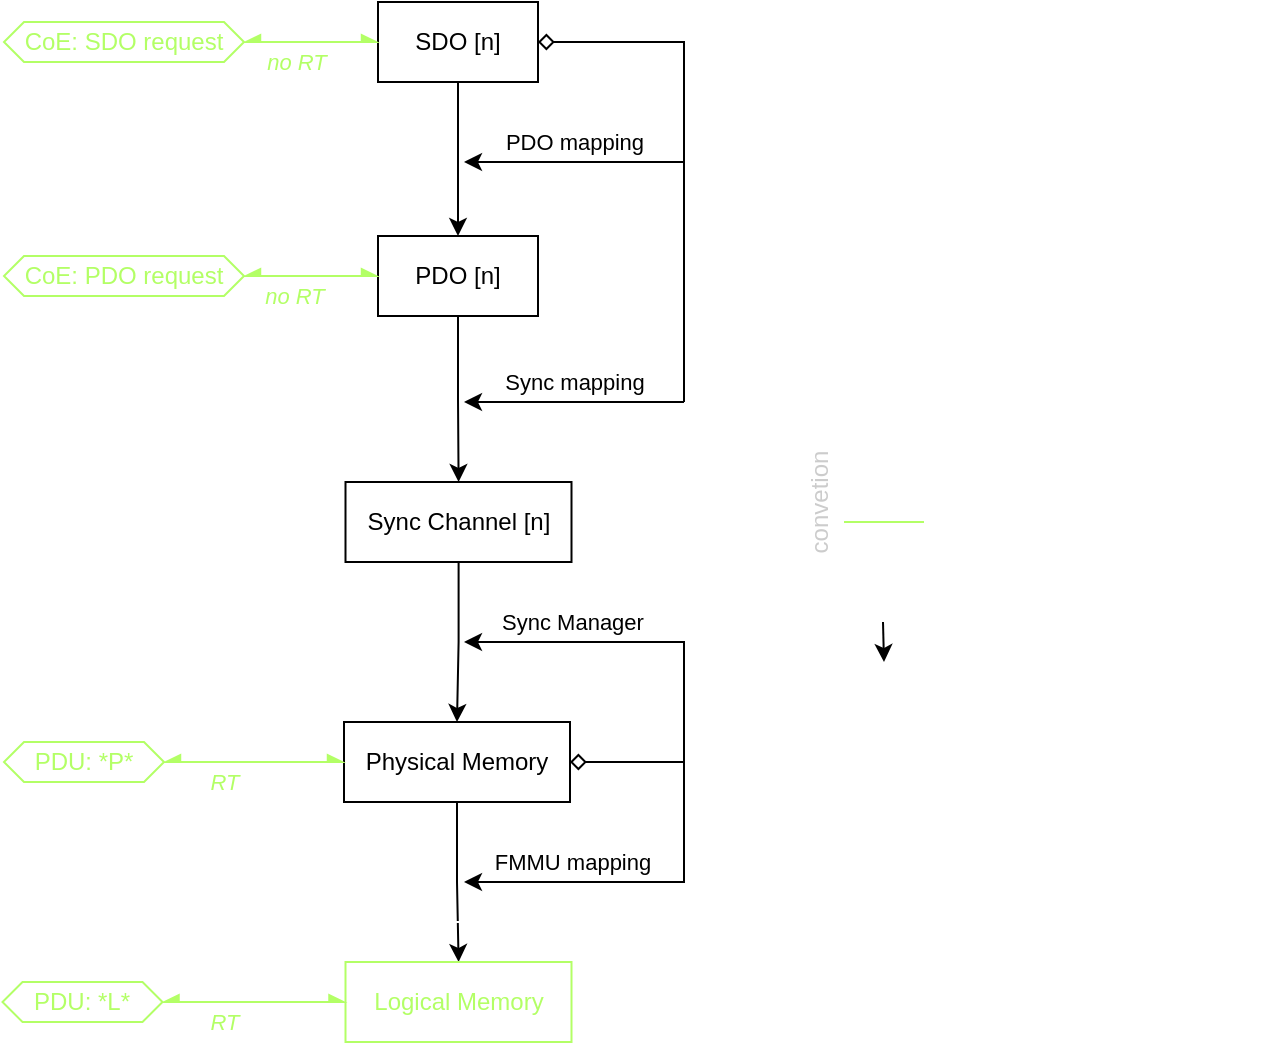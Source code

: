 <mxfile version="20.6.2" type="device" pages="3"><diagram id="xSo2HiY1L23VHxw0pO5f" name="coe-mapping"><mxGraphModel dx="1315" dy="776" grid="1" gridSize="10" guides="1" tooltips="1" connect="1" arrows="1" fold="1" page="1" pageScale="1" pageWidth="413" pageHeight="291" math="0" shadow="0"><root><mxCell id="0"/><mxCell id="1" parent="0"/><mxCell id="4Ru6zImF6eiVH4bG0zJ7-3" style="edgeStyle=orthogonalEdgeStyle;rounded=0;orthogonalLoop=1;jettySize=auto;html=1;" parent="1" source="4Ru6zImF6eiVH4bG0zJ7-1" target="4Ru6zImF6eiVH4bG0zJ7-2" edge="1"><mxGeometry relative="1" as="geometry"/></mxCell><mxCell id="4Ru6zImF6eiVH4bG0zJ7-1" value="SDO [n]" style="rounded=0;whiteSpace=wrap;html=1;" parent="1" vertex="1"><mxGeometry x="167" y="40" width="80" height="40" as="geometry"/></mxCell><mxCell id="4Ru6zImF6eiVH4bG0zJ7-5" style="edgeStyle=orthogonalEdgeStyle;rounded=0;orthogonalLoop=1;jettySize=auto;html=1;" parent="1" source="4Ru6zImF6eiVH4bG0zJ7-2" target="4Ru6zImF6eiVH4bG0zJ7-4" edge="1"><mxGeometry relative="1" as="geometry"/></mxCell><mxCell id="4Ru6zImF6eiVH4bG0zJ7-2" value="PDO [n]" style="rounded=0;whiteSpace=wrap;html=1;" parent="1" vertex="1"><mxGeometry x="167" y="157" width="80" height="40" as="geometry"/></mxCell><mxCell id="4Ru6zImF6eiVH4bG0zJ7-7" style="edgeStyle=orthogonalEdgeStyle;rounded=0;orthogonalLoop=1;jettySize=auto;html=1;" parent="1" source="4Ru6zImF6eiVH4bG0zJ7-4" target="4Ru6zImF6eiVH4bG0zJ7-6" edge="1"><mxGeometry relative="1" as="geometry"/></mxCell><mxCell id="4Ru6zImF6eiVH4bG0zJ7-4" value="Sync Channel [n]" style="rounded=0;whiteSpace=wrap;html=1;" parent="1" vertex="1"><mxGeometry x="150.75" y="280" width="113" height="40" as="geometry"/></mxCell><mxCell id="4Ru6zImF6eiVH4bG0zJ7-9" style="edgeStyle=orthogonalEdgeStyle;rounded=0;orthogonalLoop=1;jettySize=auto;html=1;" parent="1" source="4Ru6zImF6eiVH4bG0zJ7-6" target="4Ru6zImF6eiVH4bG0zJ7-8" edge="1"><mxGeometry relative="1" as="geometry"/></mxCell><mxCell id="4Ru6zImF6eiVH4bG0zJ7-6" value="Physical Memory" style="rounded=0;whiteSpace=wrap;html=1;" parent="1" vertex="1"><mxGeometry x="150" y="400" width="113" height="40" as="geometry"/></mxCell><mxCell id="4Ru6zImF6eiVH4bG0zJ7-8" value="Logical Memory" style="rounded=0;whiteSpace=wrap;html=1;fontColor=#B3FF66;strokeColor=#B3FF66;" parent="1" vertex="1"><mxGeometry x="150.75" y="520" width="113" height="40" as="geometry"/></mxCell><mxCell id="4Ru6zImF6eiVH4bG0zJ7-11" value="" style="endArrow=diamond;html=1;rounded=0;startArrow=none;startFill=0;endFill=0;" parent="1" target="4Ru6zImF6eiVH4bG0zJ7-1" edge="1"><mxGeometry width="50" height="50" relative="1" as="geometry"><mxPoint x="320" y="240" as="sourcePoint"/><mxPoint x="270" y="180" as="targetPoint"/><Array as="points"><mxPoint x="320" y="60"/></Array></mxGeometry></mxCell><mxCell id="4Ru6zImF6eiVH4bG0zJ7-12" value="" style="endArrow=classic;html=1;rounded=0;" parent="1" edge="1"><mxGeometry width="50" height="50" relative="1" as="geometry"><mxPoint x="320" y="120" as="sourcePoint"/><mxPoint x="210" y="120" as="targetPoint"/></mxGeometry></mxCell><mxCell id="4Ru6zImF6eiVH4bG0zJ7-14" value="PDO mapping" style="edgeLabel;html=1;align=center;verticalAlign=middle;resizable=0;points=[];labelBackgroundColor=none;" parent="4Ru6zImF6eiVH4bG0zJ7-12" vertex="1" connectable="0"><mxGeometry x="0.226" y="1" relative="1" as="geometry"><mxPoint x="12" y="-11" as="offset"/></mxGeometry></mxCell><mxCell id="4Ru6zImF6eiVH4bG0zJ7-13" value="" style="endArrow=classic;html=1;rounded=0;" parent="1" edge="1"><mxGeometry width="50" height="50" relative="1" as="geometry"><mxPoint x="320" y="240" as="sourcePoint"/><mxPoint x="210" y="240" as="targetPoint"/></mxGeometry></mxCell><mxCell id="4Ru6zImF6eiVH4bG0zJ7-15" value="Sync mapping" style="edgeLabel;html=1;align=center;verticalAlign=middle;resizable=0;points=[];labelBackgroundColor=none;" parent="4Ru6zImF6eiVH4bG0zJ7-13" vertex="1" connectable="0"><mxGeometry x="-0.445" y="-1" relative="1" as="geometry"><mxPoint x="-25" y="-9" as="offset"/></mxGeometry></mxCell><mxCell id="4Ru6zImF6eiVH4bG0zJ7-16" value="" style="endArrow=diamond;html=1;rounded=0;startArrow=none;startFill=0;endFill=0;" parent="1" target="4Ru6zImF6eiVH4bG0zJ7-6" edge="1"><mxGeometry width="50" height="50" relative="1" as="geometry"><mxPoint x="320" y="420" as="sourcePoint"/><mxPoint x="280" y="420" as="targetPoint"/><Array as="points"/></mxGeometry></mxCell><mxCell id="4Ru6zImF6eiVH4bG0zJ7-17" value="" style="endArrow=classic;html=1;rounded=0;" parent="1" edge="1"><mxGeometry width="50" height="50" relative="1" as="geometry"><mxPoint x="320" y="420" as="sourcePoint"/><mxPoint x="210" y="360" as="targetPoint"/><Array as="points"><mxPoint x="320" y="360"/></Array></mxGeometry></mxCell><mxCell id="4Ru6zImF6eiVH4bG0zJ7-19" value="Sync Manager" style="edgeLabel;html=1;align=center;verticalAlign=middle;resizable=0;points=[];labelBackgroundColor=none;" parent="4Ru6zImF6eiVH4bG0zJ7-17" vertex="1" connectable="0"><mxGeometry x="0.278" y="-3" relative="1" as="geometry"><mxPoint x="-8" y="-7" as="offset"/></mxGeometry></mxCell><mxCell id="4Ru6zImF6eiVH4bG0zJ7-18" value="" style="endArrow=classic;html=1;rounded=0;" parent="1" edge="1"><mxGeometry width="50" height="50" relative="1" as="geometry"><mxPoint x="320" y="420" as="sourcePoint"/><mxPoint x="210" y="480" as="targetPoint"/><Array as="points"><mxPoint x="320" y="480"/></Array></mxGeometry></mxCell><mxCell id="4Ru6zImF6eiVH4bG0zJ7-20" value="FMMU mapping" style="edgeLabel;html=1;align=center;verticalAlign=middle;resizable=0;points=[];labelBackgroundColor=none;" parent="4Ru6zImF6eiVH4bG0zJ7-18" vertex="1" connectable="0"><mxGeometry x="-0.031" y="-1" relative="1" as="geometry"><mxPoint x="-34" y="-9" as="offset"/></mxGeometry></mxCell><mxCell id="4Ru6zImF6eiVH4bG0zJ7-23" style="edgeStyle=orthogonalEdgeStyle;rounded=0;orthogonalLoop=1;jettySize=auto;html=1;startArrow=async;startFill=1;endArrow=async;endFill=1;strokeColor=#B3FF66;" parent="1" source="4Ru6zImF6eiVH4bG0zJ7-21" target="4Ru6zImF6eiVH4bG0zJ7-1" edge="1"><mxGeometry relative="1" as="geometry"/></mxCell><mxCell id="4Ru6zImF6eiVH4bG0zJ7-36" value="no RT" style="edgeLabel;html=1;align=center;verticalAlign=middle;resizable=0;points=[];fontColor=#B3FF66;fontStyle=2;labelBackgroundColor=none;" parent="4Ru6zImF6eiVH4bG0zJ7-23" vertex="1" connectable="0"><mxGeometry x="-0.244" y="-2" relative="1" as="geometry"><mxPoint y="8" as="offset"/></mxGeometry></mxCell><mxCell id="4Ru6zImF6eiVH4bG0zJ7-21" value="CoE: SDO request" style="shape=hexagon;perimeter=hexagonPerimeter2;whiteSpace=wrap;html=1;fixedSize=1;size=10;fontColor=#B3FF66;strokeColor=#B3FF66;" parent="1" vertex="1"><mxGeometry x="-20" y="50" width="120" height="20" as="geometry"/></mxCell><mxCell id="4Ru6zImF6eiVH4bG0zJ7-24" style="edgeStyle=orthogonalEdgeStyle;rounded=0;orthogonalLoop=1;jettySize=auto;html=1;startArrow=async;startFill=1;endArrow=async;endFill=1;strokeColor=#B3FF66;" parent="1" source="4Ru6zImF6eiVH4bG0zJ7-25" target="4Ru6zImF6eiVH4bG0zJ7-2" edge="1"><mxGeometry relative="1" as="geometry"><mxPoint x="167" y="177" as="targetPoint"/></mxGeometry></mxCell><mxCell id="4Ru6zImF6eiVH4bG0zJ7-34" value="no RT" style="edgeLabel;html=1;align=center;verticalAlign=middle;resizable=0;points=[];fontColor=#B3FF66;fontStyle=2;labelBackgroundColor=none;" parent="4Ru6zImF6eiVH4bG0zJ7-24" vertex="1" connectable="0"><mxGeometry x="-0.265" relative="1" as="geometry"><mxPoint y="10" as="offset"/></mxGeometry></mxCell><mxCell id="4Ru6zImF6eiVH4bG0zJ7-25" value="CoE: PDO request" style="shape=hexagon;perimeter=hexagonPerimeter2;whiteSpace=wrap;html=1;fixedSize=1;size=10;fontColor=#B3FF66;strokeColor=#B3FF66;" parent="1" vertex="1"><mxGeometry x="-20" y="167" width="120" height="20" as="geometry"/></mxCell><mxCell id="4Ru6zImF6eiVH4bG0zJ7-28" style="edgeStyle=orthogonalEdgeStyle;rounded=0;orthogonalLoop=1;jettySize=auto;html=1;startArrow=async;startFill=1;endArrow=async;endFill=1;strokeColor=#B3FF66;strokeWidth=1;" parent="1" source="4Ru6zImF6eiVH4bG0zJ7-29" target="4Ru6zImF6eiVH4bG0zJ7-6" edge="1"><mxGeometry relative="1" as="geometry"><mxPoint x="150.75" y="419.034" as="targetPoint"/></mxGeometry></mxCell><mxCell id="4Ru6zImF6eiVH4bG0zJ7-32" value="RT" style="edgeLabel;html=1;align=center;verticalAlign=middle;resizable=0;points=[];fontColor=#B3FF66;fontStyle=2;labelBackgroundColor=none;" parent="4Ru6zImF6eiVH4bG0zJ7-28" vertex="1" connectable="0"><mxGeometry x="-0.284" relative="1" as="geometry"><mxPoint x="-2" y="10" as="offset"/></mxGeometry></mxCell><mxCell id="4Ru6zImF6eiVH4bG0zJ7-29" value="PDU: *P*" style="shape=hexagon;perimeter=hexagonPerimeter2;whiteSpace=wrap;html=1;fixedSize=1;size=10;fontColor=#B3FF66;strokeColor=#B3FF66;" parent="1" vertex="1"><mxGeometry x="-20" y="410" width="80" height="20" as="geometry"/></mxCell><mxCell id="4Ru6zImF6eiVH4bG0zJ7-30" style="edgeStyle=orthogonalEdgeStyle;rounded=0;orthogonalLoop=1;jettySize=auto;html=1;startArrow=async;startFill=1;endArrow=async;endFill=1;strokeColor=#B3FF66;" parent="1" source="4Ru6zImF6eiVH4bG0zJ7-31" target="4Ru6zImF6eiVH4bG0zJ7-8" edge="1"><mxGeometry relative="1" as="geometry"><mxPoint x="150" y="539.034" as="targetPoint"/></mxGeometry></mxCell><mxCell id="4Ru6zImF6eiVH4bG0zJ7-33" value="RT" style="edgeLabel;html=1;align=center;verticalAlign=middle;resizable=0;points=[];fontColor=#B3FF66;fontStyle=2;labelBackgroundColor=none;" parent="4Ru6zImF6eiVH4bG0zJ7-30" vertex="1" connectable="0"><mxGeometry x="-0.265" y="3" relative="1" as="geometry"><mxPoint x="-3" y="13" as="offset"/></mxGeometry></mxCell><mxCell id="4Ru6zImF6eiVH4bG0zJ7-31" value="PDU: *L*" style="shape=hexagon;perimeter=hexagonPerimeter2;whiteSpace=wrap;html=1;fixedSize=1;size=10;fontColor=#B3FF66;strokeColor=#B3FF66;" parent="1" vertex="1"><mxGeometry x="-20.75" y="530" width="80" height="20" as="geometry"/></mxCell><mxCell id="qfV8nekkNqnrZ_I5vlqD-1" value="X" style="shape=hexagon;perimeter=hexagonPerimeter2;whiteSpace=wrap;html=1;fixedSize=1;strokeColor=#FFFFFF;fontColor=#FFFFFF;size=10;" parent="1" vertex="1"><mxGeometry x="400" y="230" width="40" height="20" as="geometry"/></mxCell><mxCell id="qfV8nekkNqnrZ_I5vlqD-2" value="X" style="rounded=0;whiteSpace=wrap;html=1;strokeColor=#FFFFFF;fontColor=#FFFFFF;" parent="1" vertex="1"><mxGeometry x="400" y="260" width="40" height="20" as="geometry"/></mxCell><mxCell id="qfV8nekkNqnrZ_I5vlqD-3" value="" style="endArrow=none;html=1;rounded=0;strokeColor=#B3FF66;strokeWidth=1;fontColor=#FFFFFF;" parent="1" edge="1"><mxGeometry width="50" height="50" relative="1" as="geometry"><mxPoint x="400" y="300.0" as="sourcePoint"/><mxPoint x="440" y="300.0" as="targetPoint"/></mxGeometry></mxCell><mxCell id="qfV8nekkNqnrZ_I5vlqD-4" value="exterior to slave" style="text;html=1;strokeColor=none;fillColor=none;align=left;verticalAlign=middle;whiteSpace=wrap;rounded=0;fontColor=#FFFFFF;" parent="1" vertex="1"><mxGeometry x="450" y="290" width="100" height="20" as="geometry"/></mxCell><mxCell id="qfV8nekkNqnrZ_I5vlqD-5" value="memory" style="text;html=1;strokeColor=none;fillColor=none;align=left;verticalAlign=middle;whiteSpace=wrap;rounded=0;fontColor=#FFFFFF;" parent="1" vertex="1"><mxGeometry x="450" y="260" width="100" height="20" as="geometry"/></mxCell><mxCell id="qfV8nekkNqnrZ_I5vlqD-6" value="imperative / event&amp;nbsp;interaction" style="text;html=1;strokeColor=none;fillColor=none;align=left;verticalAlign=middle;whiteSpace=wrap;rounded=0;fontColor=#FFFFFF;" parent="1" vertex="1"><mxGeometry x="450" y="230" width="170" height="20" as="geometry"/></mxCell><mxCell id="qfV8nekkNqnrZ_I5vlqD-7" value="" style="group" parent="1" vertex="1" connectable="0"><mxGeometry x="410" y="320" width="30" height="20" as="geometry"/></mxCell><mxCell id="qfV8nekkNqnrZ_I5vlqD-8" value="" style="endArrow=none;html=1;rounded=0;strokeColor=#FFFFFF;strokeWidth=1;fontColor=#FFFFFF;endFill=0;" parent="qfV8nekkNqnrZ_I5vlqD-7" edge="1"><mxGeometry width="50" height="50" relative="1" as="geometry"><mxPoint as="sourcePoint"/><mxPoint y="20" as="targetPoint"/></mxGeometry></mxCell><mxCell id="qfV8nekkNqnrZ_I5vlqD-9" value="" style="endArrow=classic;html=1;rounded=0;strokeColor=#FFFFFF;strokeWidth=1;fontColor=#FFFFFF;" parent="qfV8nekkNqnrZ_I5vlqD-7" edge="1"><mxGeometry width="50" height="50" relative="1" as="geometry"><mxPoint x="30" y="10" as="sourcePoint"/><mxPoint y="10" as="targetPoint"/></mxGeometry></mxCell><mxCell id="qfV8nekkNqnrZ_I5vlqD-10" value="controled memory copy" style="text;html=1;strokeColor=none;fillColor=none;align=left;verticalAlign=middle;whiteSpace=wrap;rounded=0;fontColor=#FFFFFF;" parent="1" vertex="1"><mxGeometry x="450" y="320" width="140" height="20" as="geometry"/></mxCell><mxCell id="iK2GSKaK-kGXfbY0NL2C-1" value="convetion" style="text;html=1;strokeColor=none;fillColor=none;align=center;verticalAlign=middle;whiteSpace=wrap;rounded=0;fontColor=#CCCCCC;rotation=-90;" parent="1" vertex="1"><mxGeometry x="363" y="280" width="50" height="20" as="geometry"/></mxCell><mxCell id="ccjQ7luYCBVObNZ8T_IS-1" value="" style="endArrow=none;dashed=1;html=1;rounded=0;strokeColor=#FFFFFF;strokeWidth=1;fontColor=#FFFFFF;" parent="1" edge="1"><mxGeometry width="50" height="50" relative="1" as="geometry"><mxPoint x="-10" y="500" as="sourcePoint"/><mxPoint x="490" y="500" as="targetPoint"/></mxGeometry></mxCell><mxCell id="ccjQ7luYCBVObNZ8T_IS-3" value="common to all slaves" style="text;html=1;strokeColor=none;fillColor=none;align=left;verticalAlign=middle;whiteSpace=wrap;rounded=0;fontColor=#FFFFFF;labelBackgroundColor=none;" parent="1" vertex="1"><mxGeometry x="390" y="500" width="122" height="30" as="geometry"/></mxCell><mxCell id="ccjQ7luYCBVObNZ8T_IS-4" value="duplicate in each slave" style="text;html=1;strokeColor=none;fillColor=none;align=left;verticalAlign=middle;whiteSpace=wrap;rounded=0;fontColor=#FFFFFF;labelBackgroundColor=none;" parent="1" vertex="1"><mxGeometry x="390" y="470" width="140" height="30" as="geometry"/></mxCell><mxCell id="1z11TyF5do0gvhbxWdwL-1" style="edgeStyle=orthogonalEdgeStyle;rounded=0;orthogonalLoop=1;jettySize=auto;html=1;" parent="1" edge="1"><mxGeometry relative="1" as="geometry"><mxPoint x="419.5" y="350" as="sourcePoint"/><mxPoint x="420" y="370" as="targetPoint"/></mxGeometry></mxCell><mxCell id="1z11TyF5do0gvhbxWdwL-2" value="memory copy" style="text;html=1;strokeColor=none;fillColor=none;align=left;verticalAlign=middle;whiteSpace=wrap;rounded=0;fontColor=#FFFFFF;" parent="1" vertex="1"><mxGeometry x="450" y="350" width="140" height="20" as="geometry"/></mxCell></root></mxGraphModel></diagram><diagram id="_8FAGCXtMd00wYIMLbOl" name="ethercat-protocols"><mxGraphModel dx="1315" dy="1067" grid="1" gridSize="10" guides="1" tooltips="1" connect="1" arrows="1" fold="1" page="1" pageScale="1" pageWidth="413" pageHeight="291" math="0" shadow="0"><root><mxCell id="0"/><mxCell id="1" parent="0"/><mxCell id="b5wkpN0NfMo4dcbJ8pbd-1" style="edgeStyle=orthogonalEdgeStyle;rounded=0;orthogonalLoop=1;jettySize=auto;html=1;strokeColor=#FFFFFF;strokeWidth=1;fontColor=#B3FF66;startArrow=classic;startFill=1;endArrow=none;endFill=0;" parent="1" target="ZF6e5rGpWGo1_K8emj9--1" edge="1"><mxGeometry relative="1" as="geometry"><mxPoint x="220" y="400" as="sourcePoint"/></mxGeometry></mxCell><mxCell id="aYKAqV-2u8CjJugTNmkf-5" value="no RT" style="edgeLabel;html=1;align=center;verticalAlign=middle;resizable=0;points=[];fontColor=#B3FF66;fontStyle=2;labelBackgroundColor=none;" parent="b5wkpN0NfMo4dcbJ8pbd-1" vertex="1" connectable="0"><mxGeometry x="0.254" y="1" relative="1" as="geometry"><mxPoint x="-19" as="offset"/></mxGeometry></mxCell><mxCell id="8XDSwn_1SekS3EZSxUaT-1" value="Physical Memory" style="rounded=0;whiteSpace=wrap;html=1;" parent="1" vertex="1"><mxGeometry x="160" y="400" width="790" height="40" as="geometry"/></mxCell><mxCell id="8XDSwn_1SekS3EZSxUaT-2" style="edgeStyle=orthogonalEdgeStyle;rounded=0;orthogonalLoop=1;jettySize=auto;html=1;startArrow=async;startFill=1;endArrow=async;endFill=1;strokeColor=#B3FF66;strokeWidth=1;entryX=0;entryY=0.25;entryDx=0;entryDy=0;" parent="1" source="8XDSwn_1SekS3EZSxUaT-4" target="8XDSwn_1SekS3EZSxUaT-1" edge="1"><mxGeometry relative="1" as="geometry"><mxPoint x="150.75" y="419.034" as="targetPoint"/></mxGeometry></mxCell><mxCell id="aYKAqV-2u8CjJugTNmkf-4" value="RT" style="edgeLabel;html=1;align=center;verticalAlign=middle;resizable=0;points=[];fontColor=#B3FF66;fontStyle=2;labelBackgroundColor=none;" parent="8XDSwn_1SekS3EZSxUaT-2" vertex="1" connectable="0"><mxGeometry x="0.355" y="1" relative="1" as="geometry"><mxPoint x="-38" y="51" as="offset"/></mxGeometry></mxCell><mxCell id="8XDSwn_1SekS3EZSxUaT-4" value="PDU: *P*" style="shape=hexagon;perimeter=hexagonPerimeter2;whiteSpace=wrap;html=1;fixedSize=1;size=10;fontColor=#B3FF66;strokeColor=#B3FF66;" parent="1" vertex="1"><mxGeometry x="-20" y="380" width="80" height="20" as="geometry"/></mxCell><mxCell id="ZF6e5rGpWGo1_K8emj9--1" value="Mailbox" style="rounded=0;whiteSpace=wrap;html=1;" parent="1" vertex="1"><mxGeometry x="160" y="280" width="120" height="40" as="geometry"/></mxCell><mxCell id="ZF6e5rGpWGo1_K8emj9--2" value="SI&lt;br&gt;(Slave Information)" style="rounded=0;whiteSpace=wrap;html=1;" parent="1" vertex="1"><mxGeometry x="360" y="280" width="120" height="40" as="geometry"/></mxCell><mxCell id="b5wkpN0NfMo4dcbJ8pbd-2" style="edgeStyle=orthogonalEdgeStyle;rounded=0;orthogonalLoop=1;jettySize=auto;html=1;strokeColor=#FFFFFF;strokeWidth=1;fontColor=#B3FF66;startArrow=classic;startFill=1;endArrow=none;endFill=0;" parent="1" target="ZF6e5rGpWGo1_K8emj9--2" edge="1"><mxGeometry relative="1" as="geometry"><mxPoint x="420" y="400" as="sourcePoint"/><mxPoint x="216.517" y="330" as="targetPoint"/></mxGeometry></mxCell><mxCell id="aYKAqV-2u8CjJugTNmkf-6" value="no RT" style="edgeLabel;html=1;align=center;verticalAlign=middle;resizable=0;points=[];fontColor=#B3FF66;fontStyle=2;labelBackgroundColor=none;" parent="b5wkpN0NfMo4dcbJ8pbd-2" vertex="1" connectable="0"><mxGeometry x="0.237" y="3" relative="1" as="geometry"><mxPoint x="-17" as="offset"/></mxGeometry></mxCell><mxCell id="LSwBOfJpBsrTYMr8iFte-1" value="" style="endArrow=classic;html=1;rounded=0;strokeColor=#FFFFFF;strokeWidth=1;fontColor=#B3FF66;startArrow=diamond;startFill=0;" parent="1" edge="1"><mxGeometry width="50" height="50" relative="1" as="geometry"><mxPoint x="320" y="400" as="sourcePoint"/><mxPoint x="220" y="360" as="targetPoint"/><Array as="points"><mxPoint x="320" y="360"/></Array></mxGeometry></mxCell><mxCell id="LSwBOfJpBsrTYMr8iFte-3" value="Sync Channel" style="edgeLabel;html=1;align=center;verticalAlign=middle;resizable=0;points=[];fontColor=#FFFFFF;labelBackgroundColor=none;" parent="LSwBOfJpBsrTYMr8iFte-1" vertex="1" connectable="0"><mxGeometry x="0.669" y="-1" relative="1" as="geometry"><mxPoint x="27" y="-9" as="offset"/></mxGeometry></mxCell><mxCell id="LSwBOfJpBsrTYMr8iFte-2" value="" style="endArrow=classic;html=1;rounded=0;strokeColor=#FFFFFF;strokeWidth=1;fontColor=#B3FF66;startArrow=diamond;startFill=0;" parent="1" edge="1"><mxGeometry width="50" height="50" relative="1" as="geometry"><mxPoint x="520" y="400" as="sourcePoint"/><mxPoint x="420" y="360" as="targetPoint"/><Array as="points"><mxPoint x="520" y="360"/></Array></mxGeometry></mxCell><mxCell id="LSwBOfJpBsrTYMr8iFte-4" value="SIII" style="edgeLabel;html=1;align=center;verticalAlign=middle;resizable=0;points=[];fontColor=#FFFFFF;labelBackgroundColor=none;" parent="LSwBOfJpBsrTYMr8iFte-2" vertex="1" connectable="0"><mxGeometry x="0.07" y="1" relative="1" as="geometry"><mxPoint x="-15" y="-9" as="offset"/></mxGeometry></mxCell><mxCell id="qalwHzUYBj2OZ9GdRqmM-3" style="edgeStyle=orthogonalEdgeStyle;rounded=0;orthogonalLoop=1;jettySize=auto;html=1;strokeColor=#FFFFFF;strokeWidth=1;fontColor=#FFFFFF;startArrow=none;startFill=0;endArrow=classic;endFill=1;exitX=0.5;exitY=1;exitDx=0;exitDy=0;" parent="1" source="qalwHzUYBj2OZ9GdRqmM-1" target="ZF6e5rGpWGo1_K8emj9--1" edge="1"><mxGeometry relative="1" as="geometry"/></mxCell><mxCell id="qalwHzUYBj2OZ9GdRqmM-1" value="CoE" style="rounded=0;whiteSpace=wrap;html=1;" parent="1" vertex="1"><mxGeometry x="110" y="170" width="60" height="40" as="geometry"/></mxCell><mxCell id="qalwHzUYBj2OZ9GdRqmM-6" style="edgeStyle=orthogonalEdgeStyle;rounded=0;orthogonalLoop=1;jettySize=auto;html=1;strokeColor=#FFFFFF;strokeWidth=1;fontColor=#FFFFFF;startArrow=none;startFill=0;endArrow=classic;endFill=1;" parent="1" source="qalwHzUYBj2OZ9GdRqmM-4" target="ZF6e5rGpWGo1_K8emj9--1" edge="1"><mxGeometry relative="1" as="geometry"/></mxCell><mxCell id="qalwHzUYBj2OZ9GdRqmM-4" value="EoE" style="rounded=0;whiteSpace=wrap;html=1;" parent="1" vertex="1"><mxGeometry x="190" y="170" width="60" height="40" as="geometry"/></mxCell><mxCell id="qalwHzUYBj2OZ9GdRqmM-7" style="edgeStyle=orthogonalEdgeStyle;rounded=0;orthogonalLoop=1;jettySize=auto;html=1;strokeColor=#FFFFFF;strokeWidth=1;fontColor=#FFFFFF;startArrow=none;startFill=0;endArrow=classic;endFill=1;" parent="1" source="qalwHzUYBj2OZ9GdRqmM-5" target="ZF6e5rGpWGo1_K8emj9--1" edge="1"><mxGeometry relative="1" as="geometry"/></mxCell><mxCell id="qalwHzUYBj2OZ9GdRqmM-5" value="FoE" style="rounded=0;whiteSpace=wrap;html=1;" parent="1" vertex="1"><mxGeometry x="270" y="170" width="60" height="40" as="geometry"/></mxCell><mxCell id="GpbXIh9yBpMMb-8W58p2-3" style="edgeStyle=orthogonalEdgeStyle;rounded=0;orthogonalLoop=1;jettySize=auto;html=1;strokeColor=#FFFFFF;strokeWidth=1;fontColor=#FFFFFF;startArrow=none;startFill=0;endArrow=classic;endFill=1;" parent="1" source="GpbXIh9yBpMMb-8W58p2-2" edge="1"><mxGeometry relative="1" as="geometry"><mxPoint x="620" y="400" as="targetPoint"/></mxGeometry></mxCell><mxCell id="aYKAqV-2u8CjJugTNmkf-7" value="RT" style="edgeLabel;html=1;align=center;verticalAlign=middle;resizable=0;points=[];fontColor=#B3FF66;fontStyle=2;labelBackgroundColor=none;" parent="GpbXIh9yBpMMb-8W58p2-3" vertex="1" connectable="0"><mxGeometry x="-0.323" relative="1" as="geometry"><mxPoint x="-10" y="3" as="offset"/></mxGeometry></mxCell><mxCell id="GpbXIh9yBpMMb-8W58p2-2" value="Communication State" style="rounded=0;whiteSpace=wrap;html=1;" parent="1" vertex="1"><mxGeometry x="550" y="280" width="140" height="40" as="geometry"/></mxCell><mxCell id="aYKAqV-2u8CjJugTNmkf-1" value="" style="endArrow=classic;html=1;rounded=0;strokeColor=#FFFFFF;strokeWidth=1;fontColor=#B3FF66;startArrow=diamond;startFill=0;" parent="1" edge="1"><mxGeometry width="50" height="50" relative="1" as="geometry"><mxPoint x="720" y="400" as="sourcePoint"/><mxPoint x="620" y="360" as="targetPoint"/><Array as="points"><mxPoint x="720" y="360"/></Array></mxGeometry></mxCell><mxCell id="aYKAqV-2u8CjJugTNmkf-2" value="AR" style="edgeLabel;html=1;align=center;verticalAlign=middle;resizable=0;points=[];fontColor=#FFFFFF;labelBackgroundColor=none;" parent="aYKAqV-2u8CjJugTNmkf-1" vertex="1" connectable="0"><mxGeometry x="0.07" y="1" relative="1" as="geometry"><mxPoint x="-11" y="-9" as="offset"/></mxGeometry></mxCell><mxCell id="IuZp6dSZytiGwndQuAE0-7" style="edgeStyle=orthogonalEdgeStyle;rounded=0;orthogonalLoop=1;jettySize=auto;html=1;strokeColor=#FFFFFF;strokeWidth=1;fontColor=#B3FF66;startArrow=none;startFill=0;endArrow=classic;endFill=1;" parent="1" source="IuZp6dSZytiGwndQuAE0-4" target="qalwHzUYBj2OZ9GdRqmM-5" edge="1"><mxGeometry relative="1" as="geometry"/></mxCell><mxCell id="IuZp6dSZytiGwndQuAE0-4" value="slave file system" style="shape=hexagon;perimeter=hexagonPerimeter2;whiteSpace=wrap;html=1;fixedSize=1;strokeColor=#FFFFFF;fontColor=#FFFFFF;size=10;rotation=-90;" parent="1" vertex="1"><mxGeometry x="240" y="50" width="120" height="20" as="geometry"/></mxCell><mxCell id="IuZp6dSZytiGwndQuAE0-6" style="edgeStyle=orthogonalEdgeStyle;rounded=0;orthogonalLoop=1;jettySize=auto;html=1;strokeColor=#FFFFFF;strokeWidth=1;fontColor=#B3FF66;startArrow=none;startFill=0;endArrow=classic;endFill=1;" parent="1" source="IuZp6dSZytiGwndQuAE0-5" target="qalwHzUYBj2OZ9GdRqmM-4" edge="1"><mxGeometry relative="1" as="geometry"/></mxCell><mxCell id="IuZp6dSZytiGwndQuAE0-5" value="slave local ethernet" style="shape=hexagon;perimeter=hexagonPerimeter2;whiteSpace=wrap;html=1;fixedSize=1;strokeColor=#B3FF66;fontColor=#B3FF66;size=10;rotation=-90;" parent="1" vertex="1"><mxGeometry x="153.5" y="40" width="133" height="20" as="geometry"/></mxCell><mxCell id="IuZp6dSZytiGwndQuAE0-10" style="edgeStyle=orthogonalEdgeStyle;rounded=0;orthogonalLoop=1;jettySize=auto;html=1;strokeColor=#FFFFFF;strokeWidth=1;fontColor=#FFFFFF;startArrow=none;startFill=0;endArrow=classic;endFill=1;" parent="1" source="IuZp6dSZytiGwndQuAE0-1" target="qalwHzUYBj2OZ9GdRqmM-1" edge="1"><mxGeometry relative="1" as="geometry"/></mxCell><mxCell id="IuZp6dSZytiGwndQuAE0-1" value="COE: SDO request" style="shape=hexagon;perimeter=hexagonPerimeter2;whiteSpace=wrap;html=1;fixedSize=1;strokeColor=#FFFFFF;fontColor=#FFFFFF;size=10;rotation=-90;" parent="1" vertex="1"><mxGeometry x="42" y="40" width="130" height="20" as="geometry"/></mxCell><mxCell id="IuZp6dSZytiGwndQuAE0-9" style="edgeStyle=orthogonalEdgeStyle;rounded=0;orthogonalLoop=1;jettySize=auto;html=1;strokeColor=#FFFFFF;strokeWidth=1;fontColor=#FFFFFF;startArrow=none;startFill=0;endArrow=classic;endFill=1;" parent="1" source="IuZp6dSZytiGwndQuAE0-2" target="qalwHzUYBj2OZ9GdRqmM-1" edge="1"><mxGeometry relative="1" as="geometry"/></mxCell><mxCell id="IuZp6dSZytiGwndQuAE0-2" value="COE: PDO request" style="shape=hexagon;perimeter=hexagonPerimeter2;whiteSpace=wrap;html=1;fixedSize=1;strokeColor=#FFFFFF;fontColor=#FFFFFF;size=10;rotation=-90;" parent="1" vertex="1"><mxGeometry x="72" y="40" width="130" height="20" as="geometry"/></mxCell><mxCell id="IuZp6dSZytiGwndQuAE0-11" style="edgeStyle=orthogonalEdgeStyle;rounded=0;orthogonalLoop=1;jettySize=auto;html=1;strokeColor=#FFFFFF;strokeWidth=1;fontColor=#FFFFFF;startArrow=none;startFill=0;endArrow=classic;endFill=1;" parent="1" source="IuZp6dSZytiGwndQuAE0-3" target="qalwHzUYBj2OZ9GdRqmM-1" edge="1"><mxGeometry relative="1" as="geometry"/></mxCell><mxCell id="IuZp6dSZytiGwndQuAE0-3" value="COE: info" style="shape=hexagon;perimeter=hexagonPerimeter2;whiteSpace=wrap;html=1;fixedSize=1;strokeColor=#FFFFFF;fontColor=#FFFFFF;size=10;rotation=-90;" parent="1" vertex="1"><mxGeometry x="127" y="65" width="80" height="20" as="geometry"/></mxCell><mxCell id="IuZp6dSZytiGwndQuAE0-12" value="X" style="shape=hexagon;perimeter=hexagonPerimeter2;whiteSpace=wrap;html=1;fixedSize=1;strokeColor=#FFFFFF;fontColor=#FFFFFF;size=10;" parent="1" vertex="1"><mxGeometry x="540" y="20" width="40" height="20" as="geometry"/></mxCell><mxCell id="IuZp6dSZytiGwndQuAE0-13" value="X" style="rounded=0;whiteSpace=wrap;html=1;strokeColor=#FFFFFF;fontColor=#FFFFFF;" parent="1" vertex="1"><mxGeometry x="540" y="50" width="40" height="20" as="geometry"/></mxCell><mxCell id="IuZp6dSZytiGwndQuAE0-14" value="" style="endArrow=none;html=1;rounded=0;strokeColor=#B3FF66;strokeWidth=1;fontColor=#FFFFFF;" parent="1" edge="1"><mxGeometry width="50" height="50" relative="1" as="geometry"><mxPoint x="540" y="90" as="sourcePoint"/><mxPoint x="580" y="90" as="targetPoint"/></mxGeometry></mxCell><mxCell id="IuZp6dSZytiGwndQuAE0-15" value="exterior to slave" style="text;html=1;strokeColor=none;fillColor=none;align=left;verticalAlign=middle;whiteSpace=wrap;rounded=0;fontColor=#FFFFFF;" parent="1" vertex="1"><mxGeometry x="590" y="80" width="100" height="20" as="geometry"/></mxCell><mxCell id="IuZp6dSZytiGwndQuAE0-16" value="memory" style="text;html=1;strokeColor=none;fillColor=none;align=left;verticalAlign=middle;whiteSpace=wrap;rounded=0;fontColor=#FFFFFF;" parent="1" vertex="1"><mxGeometry x="590" y="50" width="100" height="20" as="geometry"/></mxCell><mxCell id="IuZp6dSZytiGwndQuAE0-17" value="imperative / event&amp;nbsp;interaction" style="text;html=1;strokeColor=none;fillColor=none;align=left;verticalAlign=middle;whiteSpace=wrap;rounded=0;fontColor=#FFFFFF;" parent="1" vertex="1"><mxGeometry x="590" y="20" width="170" height="20" as="geometry"/></mxCell><mxCell id="IuZp6dSZytiGwndQuAE0-20" value="" style="group" parent="1" vertex="1" connectable="0"><mxGeometry x="550" y="110" width="30" height="20" as="geometry"/></mxCell><mxCell id="IuZp6dSZytiGwndQuAE0-18" value="" style="endArrow=none;html=1;rounded=0;strokeColor=#FFFFFF;strokeWidth=1;fontColor=#FFFFFF;endFill=0;" parent="IuZp6dSZytiGwndQuAE0-20" edge="1"><mxGeometry width="50" height="50" relative="1" as="geometry"><mxPoint as="sourcePoint"/><mxPoint y="20" as="targetPoint"/></mxGeometry></mxCell><mxCell id="IuZp6dSZytiGwndQuAE0-19" value="" style="endArrow=classic;html=1;rounded=0;strokeColor=#FFFFFF;strokeWidth=1;fontColor=#FFFFFF;" parent="IuZp6dSZytiGwndQuAE0-20" edge="1"><mxGeometry width="50" height="50" relative="1" as="geometry"><mxPoint x="30" y="10" as="sourcePoint"/><mxPoint y="10" as="targetPoint"/></mxGeometry></mxCell><mxCell id="IuZp6dSZytiGwndQuAE0-21" value="controled memory copy" style="text;html=1;strokeColor=none;fillColor=none;align=left;verticalAlign=middle;whiteSpace=wrap;rounded=0;fontColor=#FFFFFF;" parent="1" vertex="1"><mxGeometry x="590" y="110" width="140" height="20" as="geometry"/></mxCell><mxCell id="MMLMx5DyQMg7fyzZ7OoW-1" value="convention" style="text;html=1;strokeColor=none;fillColor=none;align=center;verticalAlign=middle;whiteSpace=wrap;rounded=0;fontColor=#CCCCCC;rotation=-90;" parent="1" vertex="1"><mxGeometry x="500" y="65" width="50" height="20" as="geometry"/></mxCell><mxCell id="v6RmxqhlWMf72LUk2Iwa-1" style="edgeStyle=orthogonalEdgeStyle;rounded=0;orthogonalLoop=1;jettySize=auto;html=1;strokeColor=#FFFFFF;strokeWidth=1;fontColor=#FFFFFF;startArrow=none;startFill=0;endArrow=classic;endFill=1;" parent="1" source="v6RmxqhlWMf72LUk2Iwa-3" edge="1"><mxGeometry relative="1" as="geometry"><mxPoint x="810" y="400" as="targetPoint"/></mxGeometry></mxCell><mxCell id="v6RmxqhlWMf72LUk2Iwa-2" value="RT" style="edgeLabel;html=1;align=center;verticalAlign=middle;resizable=0;points=[];fontColor=#B3FF66;fontStyle=2;labelBackgroundColor=none;" parent="v6RmxqhlWMf72LUk2Iwa-1" vertex="1" connectable="0"><mxGeometry x="-0.323" relative="1" as="geometry"><mxPoint x="-10" y="3" as="offset"/></mxGeometry></mxCell><mxCell id="v6RmxqhlWMf72LUk2Iwa-3" value="Clock &amp;amp; Latch" style="rounded=0;whiteSpace=wrap;html=1;" parent="1" vertex="1"><mxGeometry x="760" y="280" width="100" height="40" as="geometry"/></mxCell><mxCell id="v6RmxqhlWMf72LUk2Iwa-4" value="" style="endArrow=classic;html=1;rounded=0;strokeColor=#FFFFFF;strokeWidth=1;fontColor=#B3FF66;startArrow=diamond;startFill=0;" parent="1" edge="1"><mxGeometry width="50" height="50" relative="1" as="geometry"><mxPoint x="920" y="400" as="sourcePoint"/><mxPoint x="810" y="360" as="targetPoint"/><Array as="points"><mxPoint x="920" y="360"/></Array></mxGeometry></mxCell><mxCell id="v6RmxqhlWMf72LUk2Iwa-5" value="DC" style="edgeLabel;html=1;align=center;verticalAlign=middle;resizable=0;points=[];fontColor=#FFFFFF;labelBackgroundColor=none;" parent="v6RmxqhlWMf72LUk2Iwa-4" vertex="1" connectable="0"><mxGeometry x="0.07" y="1" relative="1" as="geometry"><mxPoint x="-11" y="-9" as="offset"/></mxGeometry></mxCell><mxCell id="hKHritsviRmfqAose65q-1" style="edgeStyle=orthogonalEdgeStyle;rounded=0;orthogonalLoop=1;jettySize=auto;html=1;startArrow=async;startFill=1;endArrow=async;endFill=1;strokeColor=#B3FF66;strokeWidth=1;entryX=0;entryY=0.75;entryDx=0;entryDy=0;" parent="1" source="hKHritsviRmfqAose65q-3" target="8XDSwn_1SekS3EZSxUaT-1" edge="1"><mxGeometry relative="1" as="geometry"><mxPoint x="160" y="460" as="targetPoint"/></mxGeometry></mxCell><mxCell id="hKHritsviRmfqAose65q-2" value="RT" style="edgeLabel;html=1;align=center;verticalAlign=middle;resizable=0;points=[];fontColor=#B3FF66;fontStyle=2;labelBackgroundColor=none;" parent="hKHritsviRmfqAose65q-1" vertex="1" connectable="0"><mxGeometry x="0.355" y="1" relative="1" as="geometry"><mxPoint x="-38" y="-29" as="offset"/></mxGeometry></mxCell><mxCell id="hKHritsviRmfqAose65q-3" value="PDU: B*" style="shape=hexagon;perimeter=hexagonPerimeter2;whiteSpace=wrap;html=1;fixedSize=1;size=10;fontColor=#B3FF66;strokeColor=#B3FF66;" parent="1" vertex="1"><mxGeometry x="-20" y="440" width="80" height="20" as="geometry"/></mxCell><mxCell id="axdMnx7qjgiOE42d1mzL-1" style="edgeStyle=orthogonalEdgeStyle;rounded=0;orthogonalLoop=1;jettySize=auto;html=1;" parent="1" target="axdMnx7qjgiOE42d1mzL-2" edge="1"><mxGeometry relative="1" as="geometry"><mxPoint x="220" y="440" as="sourcePoint"/></mxGeometry></mxCell><mxCell id="axdMnx7qjgiOE42d1mzL-2" value="Logical Memory" style="rounded=0;whiteSpace=wrap;html=1;fontColor=#B3FF66;strokeColor=#B3FF66;" parent="1" vertex="1"><mxGeometry x="160.75" y="520" width="119.25" height="40" as="geometry"/></mxCell><mxCell id="axdMnx7qjgiOE42d1mzL-3" value="" style="endArrow=classic;html=1;rounded=0;startArrow=diamond;startFill=0;" parent="1" edge="1"><mxGeometry width="50" height="50" relative="1" as="geometry"><mxPoint x="320" y="440" as="sourcePoint"/><mxPoint x="220" y="480" as="targetPoint"/><Array as="points"><mxPoint x="320" y="480"/></Array></mxGeometry></mxCell><mxCell id="axdMnx7qjgiOE42d1mzL-4" value="FMMU mapping" style="edgeLabel;html=1;align=center;verticalAlign=middle;resizable=0;points=[];labelBackgroundColor=none;" parent="axdMnx7qjgiOE42d1mzL-3" vertex="1" connectable="0"><mxGeometry x="-0.031" y="-1" relative="1" as="geometry"><mxPoint x="-22" y="-9" as="offset"/></mxGeometry></mxCell><mxCell id="axdMnx7qjgiOE42d1mzL-5" style="edgeStyle=orthogonalEdgeStyle;rounded=0;orthogonalLoop=1;jettySize=auto;html=1;startArrow=async;startFill=1;endArrow=async;endFill=1;strokeColor=#B3FF66;" parent="1" source="axdMnx7qjgiOE42d1mzL-7" target="axdMnx7qjgiOE42d1mzL-2" edge="1"><mxGeometry relative="1" as="geometry"><mxPoint x="160" y="539.034" as="targetPoint"/></mxGeometry></mxCell><mxCell id="axdMnx7qjgiOE42d1mzL-6" value="RT" style="edgeLabel;html=1;align=center;verticalAlign=middle;resizable=0;points=[];fontColor=#B3FF66;fontStyle=2;labelBackgroundColor=none;" parent="axdMnx7qjgiOE42d1mzL-5" vertex="1" connectable="0"><mxGeometry x="-0.265" y="3" relative="1" as="geometry"><mxPoint x="-17" y="13" as="offset"/></mxGeometry></mxCell><mxCell id="axdMnx7qjgiOE42d1mzL-7" value="PDU: *L*" style="shape=hexagon;perimeter=hexagonPerimeter2;whiteSpace=wrap;html=1;fixedSize=1;size=10;fontColor=#B3FF66;strokeColor=#B3FF66;" parent="1" vertex="1"><mxGeometry x="-20" y="530" width="80" height="20" as="geometry"/></mxCell><mxCell id="JLEFRj4Bol9iPgGIUzPf-1" style="edgeStyle=orthogonalEdgeStyle;rounded=0;orthogonalLoop=1;jettySize=auto;html=1;" parent="1" edge="1"><mxGeometry relative="1" as="geometry"><mxPoint x="560" y="140" as="sourcePoint"/><mxPoint x="559.5" y="158" as="targetPoint"/></mxGeometry></mxCell><mxCell id="JLEFRj4Bol9iPgGIUzPf-2" value="memory copy" style="text;html=1;strokeColor=none;fillColor=none;align=left;verticalAlign=middle;whiteSpace=wrap;rounded=0;fontColor=#FFFFFF;" parent="1" vertex="1"><mxGeometry x="590" y="136" width="140" height="20" as="geometry"/></mxCell></root></mxGraphModel></diagram><diagram id="C18EfjK_DFkQCdxWsebC" name="mapping-details"><mxGraphModel dx="902" dy="776" grid="1" gridSize="10" guides="1" tooltips="1" connect="1" arrows="1" fold="1" page="1" pageScale="1" pageWidth="1169" pageHeight="827" math="0" shadow="0"><root><mxCell id="0"/><mxCell id="1" parent="0"/><mxCell id="UwGcjOFQc2wc_fIyckZt-9" value="" style="rounded=0;whiteSpace=wrap;html=1;fillColor=none;dashed=1;strokeColor=#808080;" parent="1" vertex="1"><mxGeometry x="580" y="81.88" width="460" height="516.25" as="geometry"/></mxCell><mxCell id="UwGcjOFQc2wc_fIyckZt-8" value="" style="rounded=0;whiteSpace=wrap;html=1;fillColor=none;dashed=1;strokeColor=#808080;" parent="1" vertex="1"><mxGeometry x="10" y="80" width="550" height="520" as="geometry"/></mxCell><mxCell id="bIQDsGvWEX2HzjLeKq7r-1" value="SDO" style="rounded=0;whiteSpace=wrap;html=1;fillColor=#1A1A1A;" parent="1" vertex="1"><mxGeometry x="130" y="120" width="50" height="30" as="geometry"/></mxCell><mxCell id="bIQDsGvWEX2HzjLeKq7r-2" value="SDO" style="rounded=0;whiteSpace=wrap;html=1;fillColor=#1A1A1A;" parent="1" vertex="1"><mxGeometry x="180" y="120" width="50" height="30" as="geometry"/></mxCell><mxCell id="bIQDsGvWEX2HzjLeKq7r-3" value="SDO" style="rounded=0;whiteSpace=wrap;html=1;fillColor=#1A1A1A;" parent="1" vertex="1"><mxGeometry x="230" y="120" width="50" height="30" as="geometry"/></mxCell><mxCell id="bIQDsGvWEX2HzjLeKq7r-4" value="SDO" style="rounded=0;whiteSpace=wrap;html=1;fillColor=#1A1A1A;" parent="1" vertex="1"><mxGeometry x="280" y="120" width="50" height="30" as="geometry"/></mxCell><mxCell id="bIQDsGvWEX2HzjLeKq7r-5" value="SDO" style="rounded=0;whiteSpace=wrap;html=1;fillColor=#1A1A1A;" parent="1" vertex="1"><mxGeometry x="330" y="120" width="50" height="30" as="geometry"/></mxCell><mxCell id="bIQDsGvWEX2HzjLeKq7r-6" value="SDO" style="rounded=0;whiteSpace=wrap;html=1;fillColor=#1A1A1A;" parent="1" vertex="1"><mxGeometry x="380" y="120" width="50" height="30" as="geometry"/></mxCell><mxCell id="bIQDsGvWEX2HzjLeKq7r-7" value="PDO" style="rounded=0;whiteSpace=wrap;html=1;fillColor=#1A1A1A;" parent="1" vertex="1"><mxGeometry x="70" y="260" width="130" height="30" as="geometry"/></mxCell><mxCell id="JCUyd7ggMEd7k8DXh6B8-3" value="" style="endArrow=classic;html=1;rounded=0;exitX=0.5;exitY=1;exitDx=0;exitDy=0;entryX=0.5;entryY=0;entryDx=0;entryDy=0;" parent="1" source="bIQDsGvWEX2HzjLeKq7r-1" target="bIQDsGvWEX2HzjLeKq7r-7" edge="1"><mxGeometry width="50" height="50" relative="1" as="geometry"><mxPoint x="350" y="340" as="sourcePoint"/><mxPoint x="400" y="290" as="targetPoint"/></mxGeometry></mxCell><mxCell id="JCUyd7ggMEd7k8DXh6B8-4" value="" style="endArrow=classic;html=1;rounded=0;exitX=0.5;exitY=1;exitDx=0;exitDy=0;entryX=0.25;entryY=0;entryDx=0;entryDy=0;" parent="1" source="bIQDsGvWEX2HzjLeKq7r-2" target="bIQDsGvWEX2HzjLeKq7r-7" edge="1"><mxGeometry width="50" height="50" relative="1" as="geometry"><mxPoint x="165" y="160" as="sourcePoint"/><mxPoint x="235" y="270" as="targetPoint"/></mxGeometry></mxCell><mxCell id="JCUyd7ggMEd7k8DXh6B8-5" value="" style="endArrow=classic;html=1;rounded=0;exitX=0.5;exitY=1;exitDx=0;exitDy=0;entryX=0.75;entryY=0;entryDx=0;entryDy=0;" parent="1" source="bIQDsGvWEX2HzjLeKq7r-4" target="bIQDsGvWEX2HzjLeKq7r-7" edge="1"><mxGeometry width="50" height="50" relative="1" as="geometry"><mxPoint x="215" y="160" as="sourcePoint"/><mxPoint x="203" y="270" as="targetPoint"/></mxGeometry></mxCell><mxCell id="JCUyd7ggMEd7k8DXh6B8-6" value="PDO" style="rounded=0;whiteSpace=wrap;html=1;fillColor=#1A1A1A;" parent="1" vertex="1"><mxGeometry x="235" y="260" width="90" height="30" as="geometry"/></mxCell><mxCell id="JCUyd7ggMEd7k8DXh6B8-7" value="" style="endArrow=classic;html=1;rounded=0;exitX=0.5;exitY=1;exitDx=0;exitDy=0;entryX=0.25;entryY=0;entryDx=0;entryDy=0;" parent="1" source="bIQDsGvWEX2HzjLeKq7r-3" target="JCUyd7ggMEd7k8DXh6B8-6" edge="1"><mxGeometry width="50" height="50" relative="1" as="geometry"><mxPoint x="315" y="160" as="sourcePoint"/><mxPoint x="148" y="270" as="targetPoint"/></mxGeometry></mxCell><mxCell id="JCUyd7ggMEd7k8DXh6B8-8" value="" style="endArrow=classic;html=1;rounded=0;exitX=0.5;exitY=1;exitDx=0;exitDy=0;entryX=0.75;entryY=0;entryDx=0;entryDy=0;" parent="1" source="bIQDsGvWEX2HzjLeKq7r-5" target="JCUyd7ggMEd7k8DXh6B8-6" edge="1"><mxGeometry width="50" height="50" relative="1" as="geometry"><mxPoint x="265" y="160" as="sourcePoint"/><mxPoint x="233" y="270" as="targetPoint"/></mxGeometry></mxCell><mxCell id="JCUyd7ggMEd7k8DXh6B8-9" value="PDO" style="rounded=0;whiteSpace=wrap;html=1;fillColor=#1A1A1A;" parent="1" vertex="1"><mxGeometry x="360" y="260" width="90" height="30" as="geometry"/></mxCell><mxCell id="JCUyd7ggMEd7k8DXh6B8-11" value="" style="endArrow=classic;html=1;rounded=0;exitX=0.5;exitY=1;exitDx=0;exitDy=0;entryX=0.25;entryY=0;entryDx=0;entryDy=0;" parent="1" source="JCUyd7ggMEd7k8DXh6B8-12" target="JCUyd7ggMEd7k8DXh6B8-9" edge="1"><mxGeometry width="50" height="50" relative="1" as="geometry"><mxPoint x="365" y="160" as="sourcePoint"/><mxPoint x="278" y="270" as="targetPoint"/></mxGeometry></mxCell><mxCell id="JCUyd7ggMEd7k8DXh6B8-12" value="SDO" style="rounded=0;whiteSpace=wrap;html=1;fillColor=#1A1A1A;" parent="1" vertex="1"><mxGeometry x="430" y="120" width="50" height="30" as="geometry"/></mxCell><mxCell id="JCUyd7ggMEd7k8DXh6B8-13" value="" style="endArrow=classic;html=1;rounded=0;exitX=0.5;exitY=1;exitDx=0;exitDy=0;entryX=0.75;entryY=0;entryDx=0;entryDy=0;" parent="1" source="bIQDsGvWEX2HzjLeKq7r-4" target="JCUyd7ggMEd7k8DXh6B8-9" edge="1"><mxGeometry width="50" height="50" relative="1" as="geometry"><mxPoint x="365" y="160" as="sourcePoint"/><mxPoint x="278" y="270" as="targetPoint"/></mxGeometry></mxCell><mxCell id="JCUyd7ggMEd7k8DXh6B8-14" value="channel" style="rounded=0;whiteSpace=wrap;html=1;fillColor=#1A1A1A;" parent="1" vertex="1"><mxGeometry x="130" y="370" width="130" height="30" as="geometry"/></mxCell><mxCell id="JCUyd7ggMEd7k8DXh6B8-15" value="" style="endArrow=classic;html=1;rounded=0;exitX=0.5;exitY=1;exitDx=0;exitDy=0;entryX=0.25;entryY=0;entryDx=0;entryDy=0;" parent="1" source="bIQDsGvWEX2HzjLeKq7r-7" target="JCUyd7ggMEd7k8DXh6B8-14" edge="1"><mxGeometry width="50" height="50" relative="1" as="geometry"><mxPoint x="215" y="160" as="sourcePoint"/><mxPoint x="83" y="270" as="targetPoint"/></mxGeometry></mxCell><mxCell id="JCUyd7ggMEd7k8DXh6B8-16" value="" style="endArrow=classic;html=1;rounded=0;exitX=0.5;exitY=1;exitDx=0;exitDy=0;entryX=0.75;entryY=0;entryDx=0;entryDy=0;" parent="1" source="JCUyd7ggMEd7k8DXh6B8-6" target="JCUyd7ggMEd7k8DXh6B8-14" edge="1"><mxGeometry width="50" height="50" relative="1" as="geometry"><mxPoint x="83" y="300" as="sourcePoint"/><mxPoint x="163" y="380" as="targetPoint"/></mxGeometry></mxCell><mxCell id="JCUyd7ggMEd7k8DXh6B8-17" value="channel" style="rounded=0;whiteSpace=wrap;html=1;fillColor=#1A1A1A;" parent="1" vertex="1"><mxGeometry x="330" y="370" width="130" height="30" as="geometry"/></mxCell><mxCell id="JCUyd7ggMEd7k8DXh6B8-18" value="" style="endArrow=classic;html=1;rounded=0;exitX=0.5;exitY=1;exitDx=0;exitDy=0;entryX=0.5;entryY=0;entryDx=0;entryDy=0;" parent="1" source="JCUyd7ggMEd7k8DXh6B8-9" target="JCUyd7ggMEd7k8DXh6B8-17" edge="1"><mxGeometry width="50" height="50" relative="1" as="geometry"><mxPoint x="255" y="300" as="sourcePoint"/><mxPoint x="228" y="380" as="targetPoint"/></mxGeometry></mxCell><mxCell id="JCUyd7ggMEd7k8DXh6B8-21" value="" style="rounded=0;whiteSpace=wrap;html=1;fillColor=#1A1A1A;" parent="1" vertex="1"><mxGeometry x="120" y="480" width="380" height="30" as="geometry"/></mxCell><mxCell id="JCUyd7ggMEd7k8DXh6B8-22" value="physical memory" style="text;html=1;strokeColor=none;fillColor=none;align=center;verticalAlign=middle;whiteSpace=wrap;rounded=0;" parent="1" vertex="1"><mxGeometry x="10" y="480" width="110" height="30" as="geometry"/></mxCell><mxCell id="JCUyd7ggMEd7k8DXh6B8-23" value="object dictionnary" style="text;html=1;strokeColor=none;fillColor=none;align=center;verticalAlign=middle;whiteSpace=wrap;rounded=0;" parent="1" vertex="1"><mxGeometry x="10" y="120" width="120" height="30" as="geometry"/></mxCell><mxCell id="JCUyd7ggMEd7k8DXh6B8-24" value="" style="endArrow=classic;html=1;rounded=0;exitX=0.5;exitY=1;exitDx=0;exitDy=0;entryX=0.5;entryY=0;entryDx=0;entryDy=0;" parent="1" source="JCUyd7ggMEd7k8DXh6B8-14" target="JCUyd7ggMEd7k8DXh6B8-26" edge="1"><mxGeometry width="50" height="50" relative="1" as="geometry"><mxPoint x="166" y="414" as="sourcePoint"/><mxPoint x="224" y="494" as="targetPoint"/></mxGeometry></mxCell><mxCell id="JCUyd7ggMEd7k8DXh6B8-25" value="" style="endArrow=classic;html=1;rounded=0;exitX=0.5;exitY=1;exitDx=0;exitDy=0;entryX=0.5;entryY=0;entryDx=0;entryDy=0;" parent="1" source="JCUyd7ggMEd7k8DXh6B8-17" target="JCUyd7ggMEd7k8DXh6B8-27" edge="1"><mxGeometry width="50" height="50" relative="1" as="geometry"><mxPoint x="398.5" y="430" as="sourcePoint"/><mxPoint x="411.5" y="510" as="targetPoint"/></mxGeometry></mxCell><mxCell id="JCUyd7ggMEd7k8DXh6B8-26" value="" style="rounded=0;whiteSpace=wrap;html=1;fillStyle=hatch;fillColor=#1A1A1A;" parent="1" vertex="1"><mxGeometry x="170" y="480" width="70" height="30" as="geometry"/></mxCell><mxCell id="JCUyd7ggMEd7k8DXh6B8-27" value="" style="rounded=0;whiteSpace=wrap;html=1;fillStyle=hatch;fillColor=#1A1A1A;" parent="1" vertex="1"><mxGeometry x="340" y="480" width="90" height="30" as="geometry"/></mxCell><mxCell id="JCUyd7ggMEd7k8DXh6B8-28" value="register" style="rounded=0;whiteSpace=wrap;html=1;fillStyle=hatch;fillColor=#1A1A1A;" parent="1" vertex="1"><mxGeometry x="250" y="480" width="50" height="30" as="geometry"/></mxCell><mxCell id="JCUyd7ggMEd7k8DXh6B8-29" value="" style="rounded=0;whiteSpace=wrap;html=1;strokeColor=#B3FF66;fontColor=#B3FF66;fillColor=#1A1A1A;" parent="1" vertex="1"><mxGeometry x="120" y="710" width="830" height="30" as="geometry"/></mxCell><mxCell id="JCUyd7ggMEd7k8DXh6B8-30" value="logical memory" style="text;html=1;strokeColor=none;fillColor=none;align=center;verticalAlign=middle;whiteSpace=wrap;rounded=0;fontColor=#B3FF66;" parent="1" vertex="1"><mxGeometry x="10" y="710" width="110" height="30" as="geometry"/></mxCell><mxCell id="JCUyd7ggMEd7k8DXh6B8-31" value="sync manager" style="text;html=1;strokeColor=none;fillColor=none;align=center;verticalAlign=middle;whiteSpace=wrap;rounded=0;" parent="1" vertex="1"><mxGeometry x="10" y="370" width="110" height="30" as="geometry"/></mxCell><mxCell id="JCUyd7ggMEd7k8DXh6B8-32" value="" style="endArrow=classic;html=1;rounded=0;entryX=0.5;entryY=0;entryDx=0;entryDy=0;exitX=0.1;exitY=0.5;exitDx=0;exitDy=0;exitPerimeter=0;" parent="1" source="JCUyd7ggMEd7k8DXh6B8-38" target="JCUyd7ggMEd7k8DXh6B8-39" edge="1"><mxGeometry width="50" height="50" relative="1" as="geometry"><mxPoint x="238" y="530" as="sourcePoint"/><mxPoint x="220" y="490" as="targetPoint"/></mxGeometry></mxCell><mxCell id="JCUyd7ggMEd7k8DXh6B8-33" value="" style="endArrow=classic;html=1;rounded=0;entryX=0.5;entryY=0;entryDx=0;entryDy=0;exitX=0.1;exitY=0.5;exitDx=0;exitDy=0;exitPerimeter=0;" parent="1" source="JCUyd7ggMEd7k8DXh6B8-41" target="JCUyd7ggMEd7k8DXh6B8-42" edge="1"><mxGeometry width="50" height="50" relative="1" as="geometry"><mxPoint x="385" y="550" as="sourcePoint"/><mxPoint x="276" y="637" as="targetPoint"/></mxGeometry></mxCell><mxCell id="JCUyd7ggMEd7k8DXh6B8-34" value="" style="endArrow=classic;html=1;rounded=0;entryX=0.5;entryY=0;entryDx=0;entryDy=0;exitX=0.1;exitY=0.5;exitDx=0;exitDy=0;exitPerimeter=0;" parent="1" source="JCUyd7ggMEd7k8DXh6B8-49" target="JCUyd7ggMEd7k8DXh6B8-40" edge="1"><mxGeometry width="50" height="50" relative="1" as="geometry"><mxPoint x="710" y="520" as="sourcePoint"/><mxPoint x="276" y="637" as="targetPoint"/></mxGeometry></mxCell><mxCell id="JCUyd7ggMEd7k8DXh6B8-35" value="" style="endArrow=classic;html=1;rounded=0;entryX=0.5;entryY=0;entryDx=0;entryDy=0;exitX=0.1;exitY=0.5;exitDx=0;exitDy=0;exitPerimeter=0;" parent="1" source="JCUyd7ggMEd7k8DXh6B8-50" target="JCUyd7ggMEd7k8DXh6B8-43" edge="1"><mxGeometry width="50" height="50" relative="1" as="geometry"><mxPoint x="890" y="523" as="sourcePoint"/><mxPoint x="770" y="630" as="targetPoint"/></mxGeometry></mxCell><mxCell id="JCUyd7ggMEd7k8DXh6B8-38" value="" style="shape=curlyBracket;whiteSpace=wrap;html=1;rounded=1;flipH=1;labelPosition=right;verticalLabelPosition=middle;align=left;verticalAlign=middle;rotation=90;" parent="1" vertex="1"><mxGeometry x="225" y="465" width="20" height="130" as="geometry"/></mxCell><mxCell id="JCUyd7ggMEd7k8DXh6B8-39" value="" style="rounded=0;whiteSpace=wrap;html=1;fillStyle=hatch;fillColor=#1A1A1A;strokeColor=#B3FF66;fontColor=#B3FF66;" parent="1" vertex="1"><mxGeometry x="240" y="710" width="90" height="30" as="geometry"/></mxCell><mxCell id="JCUyd7ggMEd7k8DXh6B8-40" value="" style="rounded=0;whiteSpace=wrap;html=1;fillStyle=hatch;fillColor=#1A1A1A;strokeColor=#B3FF66;fontColor=#B3FF66;" parent="1" vertex="1"><mxGeometry x="330" y="710" width="110" height="30" as="geometry"/></mxCell><mxCell id="JCUyd7ggMEd7k8DXh6B8-41" value="" style="shape=curlyBracket;whiteSpace=wrap;html=1;rounded=1;flipH=1;labelPosition=right;verticalLabelPosition=middle;align=left;verticalAlign=middle;rotation=90;" parent="1" vertex="1"><mxGeometry x="372.5" y="487.5" width="20" height="85" as="geometry"/></mxCell><mxCell id="JCUyd7ggMEd7k8DXh6B8-42" value="" style="rounded=0;whiteSpace=wrap;html=1;fillStyle=hatch;fillColor=#1A1A1A;strokeColor=#B3FF66;fontColor=#B3FF66;" parent="1" vertex="1"><mxGeometry x="690" y="710" width="70" height="30" as="geometry"/></mxCell><mxCell id="JCUyd7ggMEd7k8DXh6B8-43" value="" style="rounded=0;whiteSpace=wrap;html=1;fillStyle=hatch;fillColor=#1A1A1A;strokeColor=#B3FF66;fontColor=#B3FF66;" parent="1" vertex="1"><mxGeometry x="760" y="710" width="90" height="30" as="geometry"/></mxCell><mxCell id="JCUyd7ggMEd7k8DXh6B8-44" value="" style="rounded=0;whiteSpace=wrap;html=1;fillColor=#1A1A1A;" parent="1" vertex="1"><mxGeometry x="690" y="475" width="320" height="30" as="geometry"/></mxCell><mxCell id="JCUyd7ggMEd7k8DXh6B8-45" value="physical memory" style="text;html=1;strokeColor=none;fillColor=none;align=center;verticalAlign=middle;whiteSpace=wrap;rounded=0;" parent="1" vertex="1"><mxGeometry x="580" y="475" width="110" height="30" as="geometry"/></mxCell><mxCell id="JCUyd7ggMEd7k8DXh6B8-49" value="" style="shape=curlyBracket;whiteSpace=wrap;html=1;rounded=1;flipH=1;labelPosition=right;verticalLabelPosition=middle;align=left;verticalAlign=middle;rotation=90;" parent="1" vertex="1"><mxGeometry x="930" y="472.5" width="20" height="100" as="geometry"/></mxCell><mxCell id="JCUyd7ggMEd7k8DXh6B8-50" value="" style="shape=curlyBracket;whiteSpace=wrap;html=1;rounded=1;flipH=1;labelPosition=right;verticalLabelPosition=middle;align=left;verticalAlign=middle;rotation=90;" parent="1" vertex="1"><mxGeometry x="790" y="465" width="20" height="117.5" as="geometry"/></mxCell><mxCell id="JCUyd7ggMEd7k8DXh6B8-51" value="SDO" style="rounded=0;whiteSpace=wrap;html=1;fillColor=#1A1A1A;" parent="1" vertex="1"><mxGeometry x="480" y="120" width="50" height="30" as="geometry"/></mxCell><mxCell id="JCUyd7ggMEd7k8DXh6B8-52" value="" style="shape=curlyBracket;whiteSpace=wrap;html=1;rounded=1;flipH=1;labelPosition=right;verticalLabelPosition=middle;align=left;verticalAlign=middle;rotation=90;" parent="1" vertex="1"><mxGeometry x="443.75" y="513.75" width="20" height="32.5" as="geometry"/></mxCell><mxCell id="JCUyd7ggMEd7k8DXh6B8-54" value="" style="endArrow=classic;html=1;rounded=0;entryX=0.5;entryY=0;entryDx=0;entryDy=0;exitX=0.1;exitY=0.5;exitDx=0;exitDy=0;exitPerimeter=0;" parent="1" source="JCUyd7ggMEd7k8DXh6B8-52" target="JCUyd7ggMEd7k8DXh6B8-55" edge="1"><mxGeometry width="50" height="50" relative="1" as="geometry"><mxPoint x="970" y="542" as="sourcePoint"/><mxPoint x="335" y="640" as="targetPoint"/></mxGeometry></mxCell><mxCell id="JCUyd7ggMEd7k8DXh6B8-55" value="" style="rounded=0;whiteSpace=wrap;html=1;fillStyle=hatch;fillColor=#1A1A1A;strokeColor=#B3FF66;fontColor=#B3FF66;" parent="1" vertex="1"><mxGeometry x="530" y="710" width="30" height="30" as="geometry"/></mxCell><mxCell id="JCUyd7ggMEd7k8DXh6B8-56" value="FMMU mapping&amp;nbsp; (1-16)" style="text;html=1;strokeColor=none;fillColor=none;align=center;verticalAlign=middle;whiteSpace=wrap;rounded=0;" parent="1" vertex="1"><mxGeometry x="210" y="565" width="140" height="30" as="geometry"/></mxCell><mxCell id="JCUyd7ggMEd7k8DXh6B8-57" value="sync mapping" style="text;html=1;strokeColor=none;fillColor=none;align=center;verticalAlign=middle;whiteSpace=wrap;rounded=0;" parent="1" vertex="1"><mxGeometry x="220" y="420" width="130" height="30" as="geometry"/></mxCell><mxCell id="JCUyd7ggMEd7k8DXh6B8-58" value="sync mapping" style="text;html=1;strokeColor=none;fillColor=none;align=center;verticalAlign=middle;whiteSpace=wrap;rounded=0;" parent="1" vertex="1"><mxGeometry x="230" y="310" width="110" height="30" as="geometry"/></mxCell><mxCell id="JCUyd7ggMEd7k8DXh6B8-59" value="PDO mapping" style="text;html=1;strokeColor=none;fillColor=none;align=center;verticalAlign=middle;whiteSpace=wrap;rounded=0;" parent="1" vertex="1"><mxGeometry x="240" y="190" width="110" height="30" as="geometry"/></mxCell><mxCell id="UwGcjOFQc2wc_fIyckZt-1" value="" style="endArrow=classic;html=1;rounded=0;entryX=0.5;entryY=0;entryDx=0;entryDy=0;dashed=1;dashPattern=8 8;" parent="1" edge="1"><mxGeometry width="50" height="50" relative="1" as="geometry"><mxPoint x="740" y="390" as="sourcePoint"/><mxPoint x="740" y="473.75" as="targetPoint"/></mxGeometry></mxCell><mxCell id="UwGcjOFQc2wc_fIyckZt-2" value="" style="endArrow=classic;html=1;rounded=0;entryX=0.5;entryY=0;entryDx=0;entryDy=0;dashed=1;dashPattern=8 8;" parent="1" edge="1"><mxGeometry width="50" height="50" relative="1" as="geometry"><mxPoint x="880" y="388.75" as="sourcePoint"/><mxPoint x="880" y="473.75" as="targetPoint"/></mxGeometry></mxCell><mxCell id="UwGcjOFQc2wc_fIyckZt-3" value="" style="endArrow=classic;html=1;rounded=0;entryX=0.5;entryY=0;entryDx=0;entryDy=0;dashed=1;dashPattern=8 8;" parent="1" edge="1"><mxGeometry width="50" height="50" relative="1" as="geometry"><mxPoint x="960" y="390" as="sourcePoint"/><mxPoint x="960" y="475" as="targetPoint"/></mxGeometry></mxCell><mxCell id="UwGcjOFQc2wc_fIyckZt-5" value="FMMU mapping&amp;nbsp; (1-16)" style="text;html=1;strokeColor=none;fillColor=none;align=center;verticalAlign=middle;whiteSpace=wrap;rounded=0;" parent="1" vertex="1"><mxGeometry x="815" y="565" width="145" height="30" as="geometry"/></mxCell><mxCell id="UwGcjOFQc2wc_fIyckZt-6" value="slave 1" style="text;html=1;strokeColor=none;fillColor=none;align=center;verticalAlign=middle;whiteSpace=wrap;rounded=0;" parent="1" vertex="1"><mxGeometry x="225" y="53.75" width="110" height="30" as="geometry"/></mxCell><mxCell id="UwGcjOFQc2wc_fIyckZt-7" value="slave 2" style="text;html=1;strokeColor=none;fillColor=none;align=center;verticalAlign=middle;whiteSpace=wrap;rounded=0;" parent="1" vertex="1"><mxGeometry x="755" y="53.75" width="110" height="30" as="geometry"/></mxCell><mxCell id="UwGcjOFQc2wc_fIyckZt-14" style="edgeStyle=orthogonalEdgeStyle;rounded=0;orthogonalLoop=1;jettySize=auto;html=1;strokeColor=#B3FF66;fontColor=#B3FF66;" parent="1" source="UwGcjOFQc2wc_fIyckZt-10" target="UwGcjOFQc2wc_fIyckZt-13" edge="1"><mxGeometry relative="1" as="geometry"/></mxCell><mxCell id="UwGcjOFQc2wc_fIyckZt-10" value="" style="shape=curlyBracket;whiteSpace=wrap;html=1;rounded=1;flipH=1;labelPosition=right;verticalLabelPosition=middle;align=left;verticalAlign=middle;rotation=90;strokeColor=#B3FF66;fontColor=#B3FF66;" parent="1" vertex="1"><mxGeometry x="330" y="660" width="20" height="200" as="geometry"/></mxCell><mxCell id="UwGcjOFQc2wc_fIyckZt-13" value="PDU: LRD" style="shape=hexagon;perimeter=hexagonPerimeter2;whiteSpace=wrap;html=1;fixedSize=1;size=10;strokeColor=#B3FF66;fontColor=#B3FF66;fillColor=#1A1A1A;" parent="1" vertex="1"><mxGeometry x="301.25" y="810" width="77.5" height="20" as="geometry"/></mxCell><mxCell id="UwGcjOFQc2wc_fIyckZt-16" value="" style="shape=curlyBracket;whiteSpace=wrap;html=1;rounded=1;flipH=1;labelPosition=right;verticalLabelPosition=middle;align=left;verticalAlign=middle;rotation=90;strokeColor=#B3FF66;fontColor=#B3FF66;" parent="1" vertex="1"><mxGeometry x="757.5" y="690" width="20" height="160" as="geometry"/></mxCell><mxCell id="UwGcjOFQc2wc_fIyckZt-18" style="edgeStyle=orthogonalEdgeStyle;rounded=0;orthogonalLoop=1;jettySize=auto;html=1;entryX=0.1;entryY=0.5;entryDx=0;entryDy=0;entryPerimeter=0;strokeColor=#B3FF66;fontColor=#B3FF66;" parent="1" source="UwGcjOFQc2wc_fIyckZt-17" target="UwGcjOFQc2wc_fIyckZt-16" edge="1"><mxGeometry relative="1" as="geometry"/></mxCell><mxCell id="UwGcjOFQc2wc_fIyckZt-17" value="PDU: LWR" style="shape=hexagon;perimeter=hexagonPerimeter2;whiteSpace=wrap;html=1;fixedSize=1;size=10;strokeColor=#B3FF66;fontColor=#B3FF66;fillColor=#1A1A1A;" parent="1" vertex="1"><mxGeometry x="727.5" y="810" width="80" height="20" as="geometry"/></mxCell><mxCell id="UwGcjOFQc2wc_fIyckZt-19" value=".. (0-254)" style="text;html=1;strokeColor=none;fillColor=none;align=center;verticalAlign=middle;whiteSpace=wrap;rounded=0;" parent="1" vertex="1"><mxGeometry x="460" y="370" width="110" height="30" as="geometry"/></mxCell><mxCell id="UwGcjOFQc2wc_fIyckZt-20" value=".. (1-512)" style="text;html=1;strokeColor=none;fillColor=none;align=center;verticalAlign=middle;whiteSpace=wrap;rounded=0;" parent="1" vertex="1"><mxGeometry x="460" y="260" width="110" height="30" as="geometry"/></mxCell><mxCell id="UwGcjOFQc2wc_fIyckZt-21" value="16bit" style="text;html=1;strokeColor=none;fillColor=none;align=center;verticalAlign=middle;whiteSpace=wrap;rounded=0;" parent="1" vertex="1"><mxGeometry x="480" y="480" width="110" height="30" as="geometry"/></mxCell><mxCell id="UwGcjOFQc2wc_fIyckZt-23" value="32bit" style="text;html=1;strokeColor=none;fillColor=none;align=center;verticalAlign=middle;whiteSpace=wrap;rounded=0;fontColor=#B3FF66;" parent="1" vertex="1"><mxGeometry x="950" y="710" width="80" height="30" as="geometry"/></mxCell><mxCell id="UwGcjOFQc2wc_fIyckZt-25" value=".. (0-16)" style="text;html=1;strokeColor=none;fillColor=none;align=center;verticalAlign=middle;whiteSpace=wrap;rounded=0;" parent="1" vertex="1"><mxGeometry x="463.75" y="310" width="110" height="30" as="geometry"/></mxCell></root></mxGraphModel></diagram></mxfile>